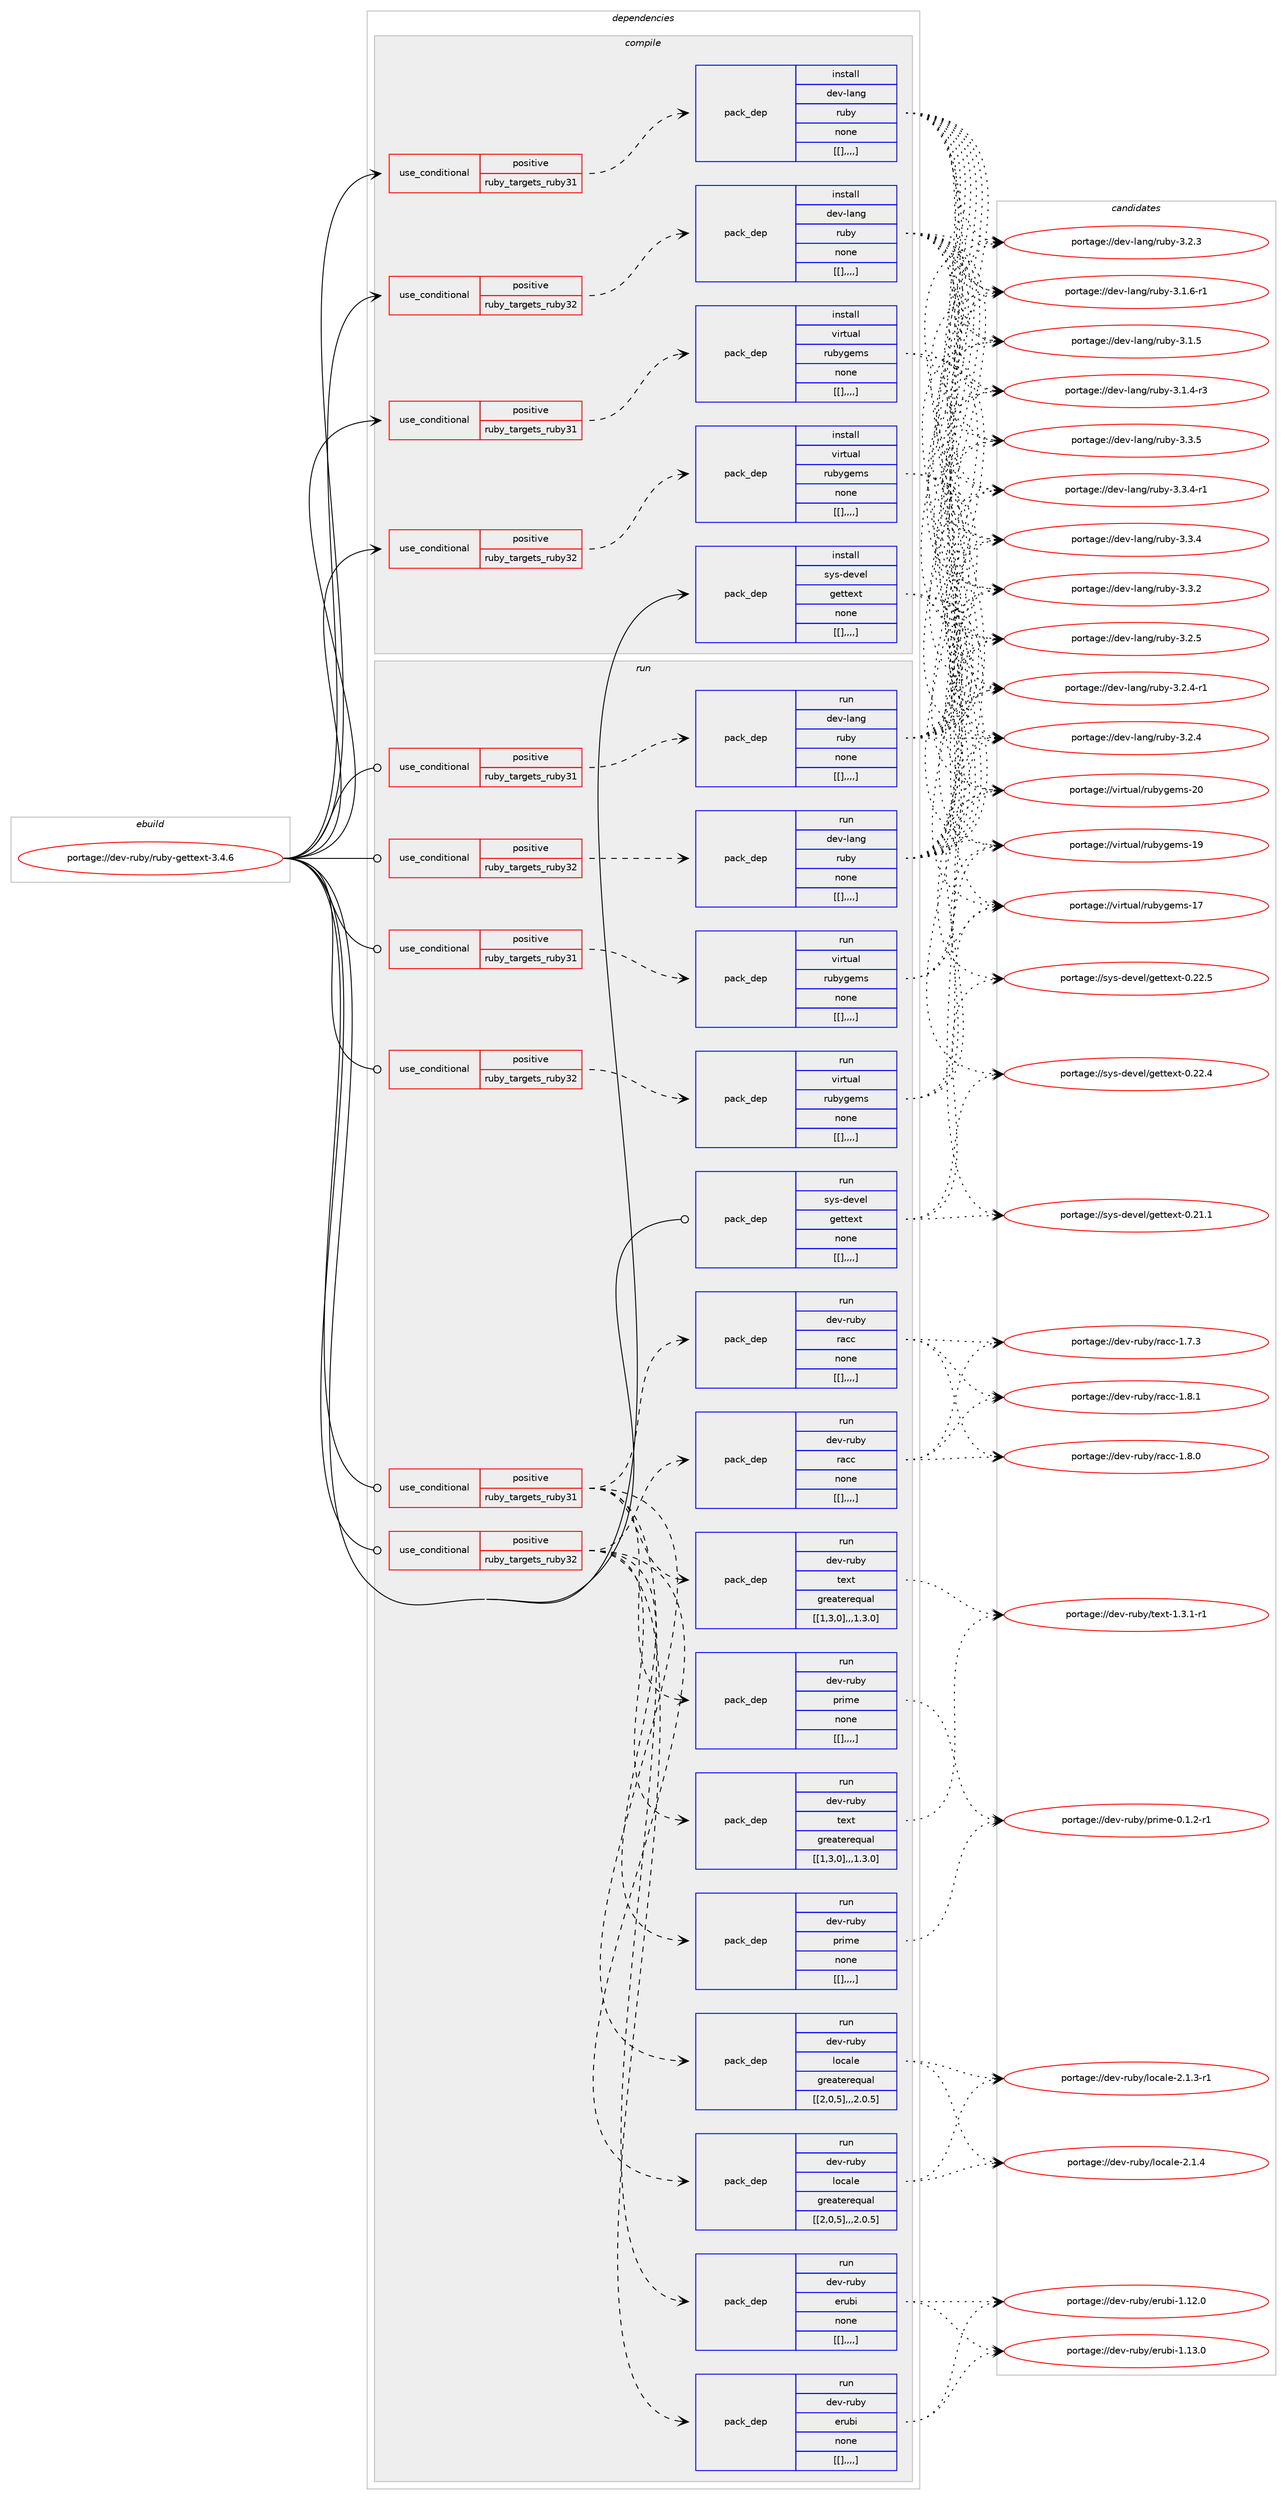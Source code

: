 digraph prolog {

# *************
# Graph options
# *************

newrank=true;
concentrate=true;
compound=true;
graph [rankdir=LR,fontname=Helvetica,fontsize=10,ranksep=1.5];#, ranksep=2.5, nodesep=0.2];
edge  [arrowhead=vee];
node  [fontname=Helvetica,fontsize=10];

# **********
# The ebuild
# **********

subgraph cluster_leftcol {
color=gray;
label=<<i>ebuild</i>>;
id [label="portage://dev-ruby/ruby-gettext-3.4.6", color=red, width=4, href="../dev-ruby/ruby-gettext-3.4.6.svg"];
}

# ****************
# The dependencies
# ****************

subgraph cluster_midcol {
color=gray;
label=<<i>dependencies</i>>;
subgraph cluster_compile {
fillcolor="#eeeeee";
style=filled;
label=<<i>compile</i>>;
subgraph cond57723 {
dependency205295 [label=<<TABLE BORDER="0" CELLBORDER="1" CELLSPACING="0" CELLPADDING="4"><TR><TD ROWSPAN="3" CELLPADDING="10">use_conditional</TD></TR><TR><TD>positive</TD></TR><TR><TD>ruby_targets_ruby31</TD></TR></TABLE>>, shape=none, color=red];
subgraph pack146192 {
dependency205296 [label=<<TABLE BORDER="0" CELLBORDER="1" CELLSPACING="0" CELLPADDING="4" WIDTH="220"><TR><TD ROWSPAN="6" CELLPADDING="30">pack_dep</TD></TR><TR><TD WIDTH="110">install</TD></TR><TR><TD>dev-lang</TD></TR><TR><TD>ruby</TD></TR><TR><TD>none</TD></TR><TR><TD>[[],,,,]</TD></TR></TABLE>>, shape=none, color=blue];
}
dependency205295:e -> dependency205296:w [weight=20,style="dashed",arrowhead="vee"];
}
id:e -> dependency205295:w [weight=20,style="solid",arrowhead="vee"];
subgraph cond57724 {
dependency205297 [label=<<TABLE BORDER="0" CELLBORDER="1" CELLSPACING="0" CELLPADDING="4"><TR><TD ROWSPAN="3" CELLPADDING="10">use_conditional</TD></TR><TR><TD>positive</TD></TR><TR><TD>ruby_targets_ruby31</TD></TR></TABLE>>, shape=none, color=red];
subgraph pack146193 {
dependency205298 [label=<<TABLE BORDER="0" CELLBORDER="1" CELLSPACING="0" CELLPADDING="4" WIDTH="220"><TR><TD ROWSPAN="6" CELLPADDING="30">pack_dep</TD></TR><TR><TD WIDTH="110">install</TD></TR><TR><TD>virtual</TD></TR><TR><TD>rubygems</TD></TR><TR><TD>none</TD></TR><TR><TD>[[],,,,]</TD></TR></TABLE>>, shape=none, color=blue];
}
dependency205297:e -> dependency205298:w [weight=20,style="dashed",arrowhead="vee"];
}
id:e -> dependency205297:w [weight=20,style="solid",arrowhead="vee"];
subgraph cond57725 {
dependency205299 [label=<<TABLE BORDER="0" CELLBORDER="1" CELLSPACING="0" CELLPADDING="4"><TR><TD ROWSPAN="3" CELLPADDING="10">use_conditional</TD></TR><TR><TD>positive</TD></TR><TR><TD>ruby_targets_ruby32</TD></TR></TABLE>>, shape=none, color=red];
subgraph pack146194 {
dependency205300 [label=<<TABLE BORDER="0" CELLBORDER="1" CELLSPACING="0" CELLPADDING="4" WIDTH="220"><TR><TD ROWSPAN="6" CELLPADDING="30">pack_dep</TD></TR><TR><TD WIDTH="110">install</TD></TR><TR><TD>dev-lang</TD></TR><TR><TD>ruby</TD></TR><TR><TD>none</TD></TR><TR><TD>[[],,,,]</TD></TR></TABLE>>, shape=none, color=blue];
}
dependency205299:e -> dependency205300:w [weight=20,style="dashed",arrowhead="vee"];
}
id:e -> dependency205299:w [weight=20,style="solid",arrowhead="vee"];
subgraph cond57726 {
dependency205301 [label=<<TABLE BORDER="0" CELLBORDER="1" CELLSPACING="0" CELLPADDING="4"><TR><TD ROWSPAN="3" CELLPADDING="10">use_conditional</TD></TR><TR><TD>positive</TD></TR><TR><TD>ruby_targets_ruby32</TD></TR></TABLE>>, shape=none, color=red];
subgraph pack146195 {
dependency205302 [label=<<TABLE BORDER="0" CELLBORDER="1" CELLSPACING="0" CELLPADDING="4" WIDTH="220"><TR><TD ROWSPAN="6" CELLPADDING="30">pack_dep</TD></TR><TR><TD WIDTH="110">install</TD></TR><TR><TD>virtual</TD></TR><TR><TD>rubygems</TD></TR><TR><TD>none</TD></TR><TR><TD>[[],,,,]</TD></TR></TABLE>>, shape=none, color=blue];
}
dependency205301:e -> dependency205302:w [weight=20,style="dashed",arrowhead="vee"];
}
id:e -> dependency205301:w [weight=20,style="solid",arrowhead="vee"];
subgraph pack146196 {
dependency205303 [label=<<TABLE BORDER="0" CELLBORDER="1" CELLSPACING="0" CELLPADDING="4" WIDTH="220"><TR><TD ROWSPAN="6" CELLPADDING="30">pack_dep</TD></TR><TR><TD WIDTH="110">install</TD></TR><TR><TD>sys-devel</TD></TR><TR><TD>gettext</TD></TR><TR><TD>none</TD></TR><TR><TD>[[],,,,]</TD></TR></TABLE>>, shape=none, color=blue];
}
id:e -> dependency205303:w [weight=20,style="solid",arrowhead="vee"];
}
subgraph cluster_compileandrun {
fillcolor="#eeeeee";
style=filled;
label=<<i>compile and run</i>>;
}
subgraph cluster_run {
fillcolor="#eeeeee";
style=filled;
label=<<i>run</i>>;
subgraph cond57727 {
dependency205304 [label=<<TABLE BORDER="0" CELLBORDER="1" CELLSPACING="0" CELLPADDING="4"><TR><TD ROWSPAN="3" CELLPADDING="10">use_conditional</TD></TR><TR><TD>positive</TD></TR><TR><TD>ruby_targets_ruby31</TD></TR></TABLE>>, shape=none, color=red];
subgraph pack146197 {
dependency205305 [label=<<TABLE BORDER="0" CELLBORDER="1" CELLSPACING="0" CELLPADDING="4" WIDTH="220"><TR><TD ROWSPAN="6" CELLPADDING="30">pack_dep</TD></TR><TR><TD WIDTH="110">run</TD></TR><TR><TD>dev-lang</TD></TR><TR><TD>ruby</TD></TR><TR><TD>none</TD></TR><TR><TD>[[],,,,]</TD></TR></TABLE>>, shape=none, color=blue];
}
dependency205304:e -> dependency205305:w [weight=20,style="dashed",arrowhead="vee"];
}
id:e -> dependency205304:w [weight=20,style="solid",arrowhead="odot"];
subgraph cond57728 {
dependency205306 [label=<<TABLE BORDER="0" CELLBORDER="1" CELLSPACING="0" CELLPADDING="4"><TR><TD ROWSPAN="3" CELLPADDING="10">use_conditional</TD></TR><TR><TD>positive</TD></TR><TR><TD>ruby_targets_ruby31</TD></TR></TABLE>>, shape=none, color=red];
subgraph pack146198 {
dependency205307 [label=<<TABLE BORDER="0" CELLBORDER="1" CELLSPACING="0" CELLPADDING="4" WIDTH="220"><TR><TD ROWSPAN="6" CELLPADDING="30">pack_dep</TD></TR><TR><TD WIDTH="110">run</TD></TR><TR><TD>dev-ruby</TD></TR><TR><TD>erubi</TD></TR><TR><TD>none</TD></TR><TR><TD>[[],,,,]</TD></TR></TABLE>>, shape=none, color=blue];
}
dependency205306:e -> dependency205307:w [weight=20,style="dashed",arrowhead="vee"];
subgraph pack146199 {
dependency205308 [label=<<TABLE BORDER="0" CELLBORDER="1" CELLSPACING="0" CELLPADDING="4" WIDTH="220"><TR><TD ROWSPAN="6" CELLPADDING="30">pack_dep</TD></TR><TR><TD WIDTH="110">run</TD></TR><TR><TD>dev-ruby</TD></TR><TR><TD>locale</TD></TR><TR><TD>greaterequal</TD></TR><TR><TD>[[2,0,5],,,2.0.5]</TD></TR></TABLE>>, shape=none, color=blue];
}
dependency205306:e -> dependency205308:w [weight=20,style="dashed",arrowhead="vee"];
subgraph pack146200 {
dependency205309 [label=<<TABLE BORDER="0" CELLBORDER="1" CELLSPACING="0" CELLPADDING="4" WIDTH="220"><TR><TD ROWSPAN="6" CELLPADDING="30">pack_dep</TD></TR><TR><TD WIDTH="110">run</TD></TR><TR><TD>dev-ruby</TD></TR><TR><TD>prime</TD></TR><TR><TD>none</TD></TR><TR><TD>[[],,,,]</TD></TR></TABLE>>, shape=none, color=blue];
}
dependency205306:e -> dependency205309:w [weight=20,style="dashed",arrowhead="vee"];
subgraph pack146201 {
dependency205310 [label=<<TABLE BORDER="0" CELLBORDER="1" CELLSPACING="0" CELLPADDING="4" WIDTH="220"><TR><TD ROWSPAN="6" CELLPADDING="30">pack_dep</TD></TR><TR><TD WIDTH="110">run</TD></TR><TR><TD>dev-ruby</TD></TR><TR><TD>racc</TD></TR><TR><TD>none</TD></TR><TR><TD>[[],,,,]</TD></TR></TABLE>>, shape=none, color=blue];
}
dependency205306:e -> dependency205310:w [weight=20,style="dashed",arrowhead="vee"];
subgraph pack146202 {
dependency205311 [label=<<TABLE BORDER="0" CELLBORDER="1" CELLSPACING="0" CELLPADDING="4" WIDTH="220"><TR><TD ROWSPAN="6" CELLPADDING="30">pack_dep</TD></TR><TR><TD WIDTH="110">run</TD></TR><TR><TD>dev-ruby</TD></TR><TR><TD>text</TD></TR><TR><TD>greaterequal</TD></TR><TR><TD>[[1,3,0],,,1.3.0]</TD></TR></TABLE>>, shape=none, color=blue];
}
dependency205306:e -> dependency205311:w [weight=20,style="dashed",arrowhead="vee"];
}
id:e -> dependency205306:w [weight=20,style="solid",arrowhead="odot"];
subgraph cond57729 {
dependency205312 [label=<<TABLE BORDER="0" CELLBORDER="1" CELLSPACING="0" CELLPADDING="4"><TR><TD ROWSPAN="3" CELLPADDING="10">use_conditional</TD></TR><TR><TD>positive</TD></TR><TR><TD>ruby_targets_ruby31</TD></TR></TABLE>>, shape=none, color=red];
subgraph pack146203 {
dependency205313 [label=<<TABLE BORDER="0" CELLBORDER="1" CELLSPACING="0" CELLPADDING="4" WIDTH="220"><TR><TD ROWSPAN="6" CELLPADDING="30">pack_dep</TD></TR><TR><TD WIDTH="110">run</TD></TR><TR><TD>virtual</TD></TR><TR><TD>rubygems</TD></TR><TR><TD>none</TD></TR><TR><TD>[[],,,,]</TD></TR></TABLE>>, shape=none, color=blue];
}
dependency205312:e -> dependency205313:w [weight=20,style="dashed",arrowhead="vee"];
}
id:e -> dependency205312:w [weight=20,style="solid",arrowhead="odot"];
subgraph cond57730 {
dependency205314 [label=<<TABLE BORDER="0" CELLBORDER="1" CELLSPACING="0" CELLPADDING="4"><TR><TD ROWSPAN="3" CELLPADDING="10">use_conditional</TD></TR><TR><TD>positive</TD></TR><TR><TD>ruby_targets_ruby32</TD></TR></TABLE>>, shape=none, color=red];
subgraph pack146204 {
dependency205315 [label=<<TABLE BORDER="0" CELLBORDER="1" CELLSPACING="0" CELLPADDING="4" WIDTH="220"><TR><TD ROWSPAN="6" CELLPADDING="30">pack_dep</TD></TR><TR><TD WIDTH="110">run</TD></TR><TR><TD>dev-lang</TD></TR><TR><TD>ruby</TD></TR><TR><TD>none</TD></TR><TR><TD>[[],,,,]</TD></TR></TABLE>>, shape=none, color=blue];
}
dependency205314:e -> dependency205315:w [weight=20,style="dashed",arrowhead="vee"];
}
id:e -> dependency205314:w [weight=20,style="solid",arrowhead="odot"];
subgraph cond57731 {
dependency205316 [label=<<TABLE BORDER="0" CELLBORDER="1" CELLSPACING="0" CELLPADDING="4"><TR><TD ROWSPAN="3" CELLPADDING="10">use_conditional</TD></TR><TR><TD>positive</TD></TR><TR><TD>ruby_targets_ruby32</TD></TR></TABLE>>, shape=none, color=red];
subgraph pack146205 {
dependency205317 [label=<<TABLE BORDER="0" CELLBORDER="1" CELLSPACING="0" CELLPADDING="4" WIDTH="220"><TR><TD ROWSPAN="6" CELLPADDING="30">pack_dep</TD></TR><TR><TD WIDTH="110">run</TD></TR><TR><TD>dev-ruby</TD></TR><TR><TD>erubi</TD></TR><TR><TD>none</TD></TR><TR><TD>[[],,,,]</TD></TR></TABLE>>, shape=none, color=blue];
}
dependency205316:e -> dependency205317:w [weight=20,style="dashed",arrowhead="vee"];
subgraph pack146206 {
dependency205318 [label=<<TABLE BORDER="0" CELLBORDER="1" CELLSPACING="0" CELLPADDING="4" WIDTH="220"><TR><TD ROWSPAN="6" CELLPADDING="30">pack_dep</TD></TR><TR><TD WIDTH="110">run</TD></TR><TR><TD>dev-ruby</TD></TR><TR><TD>locale</TD></TR><TR><TD>greaterequal</TD></TR><TR><TD>[[2,0,5],,,2.0.5]</TD></TR></TABLE>>, shape=none, color=blue];
}
dependency205316:e -> dependency205318:w [weight=20,style="dashed",arrowhead="vee"];
subgraph pack146207 {
dependency205319 [label=<<TABLE BORDER="0" CELLBORDER="1" CELLSPACING="0" CELLPADDING="4" WIDTH="220"><TR><TD ROWSPAN="6" CELLPADDING="30">pack_dep</TD></TR><TR><TD WIDTH="110">run</TD></TR><TR><TD>dev-ruby</TD></TR><TR><TD>prime</TD></TR><TR><TD>none</TD></TR><TR><TD>[[],,,,]</TD></TR></TABLE>>, shape=none, color=blue];
}
dependency205316:e -> dependency205319:w [weight=20,style="dashed",arrowhead="vee"];
subgraph pack146208 {
dependency205320 [label=<<TABLE BORDER="0" CELLBORDER="1" CELLSPACING="0" CELLPADDING="4" WIDTH="220"><TR><TD ROWSPAN="6" CELLPADDING="30">pack_dep</TD></TR><TR><TD WIDTH="110">run</TD></TR><TR><TD>dev-ruby</TD></TR><TR><TD>racc</TD></TR><TR><TD>none</TD></TR><TR><TD>[[],,,,]</TD></TR></TABLE>>, shape=none, color=blue];
}
dependency205316:e -> dependency205320:w [weight=20,style="dashed",arrowhead="vee"];
subgraph pack146209 {
dependency205321 [label=<<TABLE BORDER="0" CELLBORDER="1" CELLSPACING="0" CELLPADDING="4" WIDTH="220"><TR><TD ROWSPAN="6" CELLPADDING="30">pack_dep</TD></TR><TR><TD WIDTH="110">run</TD></TR><TR><TD>dev-ruby</TD></TR><TR><TD>text</TD></TR><TR><TD>greaterequal</TD></TR><TR><TD>[[1,3,0],,,1.3.0]</TD></TR></TABLE>>, shape=none, color=blue];
}
dependency205316:e -> dependency205321:w [weight=20,style="dashed",arrowhead="vee"];
}
id:e -> dependency205316:w [weight=20,style="solid",arrowhead="odot"];
subgraph cond57732 {
dependency205322 [label=<<TABLE BORDER="0" CELLBORDER="1" CELLSPACING="0" CELLPADDING="4"><TR><TD ROWSPAN="3" CELLPADDING="10">use_conditional</TD></TR><TR><TD>positive</TD></TR><TR><TD>ruby_targets_ruby32</TD></TR></TABLE>>, shape=none, color=red];
subgraph pack146210 {
dependency205323 [label=<<TABLE BORDER="0" CELLBORDER="1" CELLSPACING="0" CELLPADDING="4" WIDTH="220"><TR><TD ROWSPAN="6" CELLPADDING="30">pack_dep</TD></TR><TR><TD WIDTH="110">run</TD></TR><TR><TD>virtual</TD></TR><TR><TD>rubygems</TD></TR><TR><TD>none</TD></TR><TR><TD>[[],,,,]</TD></TR></TABLE>>, shape=none, color=blue];
}
dependency205322:e -> dependency205323:w [weight=20,style="dashed",arrowhead="vee"];
}
id:e -> dependency205322:w [weight=20,style="solid",arrowhead="odot"];
subgraph pack146211 {
dependency205324 [label=<<TABLE BORDER="0" CELLBORDER="1" CELLSPACING="0" CELLPADDING="4" WIDTH="220"><TR><TD ROWSPAN="6" CELLPADDING="30">pack_dep</TD></TR><TR><TD WIDTH="110">run</TD></TR><TR><TD>sys-devel</TD></TR><TR><TD>gettext</TD></TR><TR><TD>none</TD></TR><TR><TD>[[],,,,]</TD></TR></TABLE>>, shape=none, color=blue];
}
id:e -> dependency205324:w [weight=20,style="solid",arrowhead="odot"];
}
}

# **************
# The candidates
# **************

subgraph cluster_choices {
rank=same;
color=gray;
label=<<i>candidates</i>>;

subgraph choice146192 {
color=black;
nodesep=1;
choice10010111845108971101034711411798121455146514653 [label="portage://dev-lang/ruby-3.3.5", color=red, width=4,href="../dev-lang/ruby-3.3.5.svg"];
choice100101118451089711010347114117981214551465146524511449 [label="portage://dev-lang/ruby-3.3.4-r1", color=red, width=4,href="../dev-lang/ruby-3.3.4-r1.svg"];
choice10010111845108971101034711411798121455146514652 [label="portage://dev-lang/ruby-3.3.4", color=red, width=4,href="../dev-lang/ruby-3.3.4.svg"];
choice10010111845108971101034711411798121455146514650 [label="portage://dev-lang/ruby-3.3.2", color=red, width=4,href="../dev-lang/ruby-3.3.2.svg"];
choice10010111845108971101034711411798121455146504653 [label="portage://dev-lang/ruby-3.2.5", color=red, width=4,href="../dev-lang/ruby-3.2.5.svg"];
choice100101118451089711010347114117981214551465046524511449 [label="portage://dev-lang/ruby-3.2.4-r1", color=red, width=4,href="../dev-lang/ruby-3.2.4-r1.svg"];
choice10010111845108971101034711411798121455146504652 [label="portage://dev-lang/ruby-3.2.4", color=red, width=4,href="../dev-lang/ruby-3.2.4.svg"];
choice10010111845108971101034711411798121455146504651 [label="portage://dev-lang/ruby-3.2.3", color=red, width=4,href="../dev-lang/ruby-3.2.3.svg"];
choice100101118451089711010347114117981214551464946544511449 [label="portage://dev-lang/ruby-3.1.6-r1", color=red, width=4,href="../dev-lang/ruby-3.1.6-r1.svg"];
choice10010111845108971101034711411798121455146494653 [label="portage://dev-lang/ruby-3.1.5", color=red, width=4,href="../dev-lang/ruby-3.1.5.svg"];
choice100101118451089711010347114117981214551464946524511451 [label="portage://dev-lang/ruby-3.1.4-r3", color=red, width=4,href="../dev-lang/ruby-3.1.4-r3.svg"];
dependency205296:e -> choice10010111845108971101034711411798121455146514653:w [style=dotted,weight="100"];
dependency205296:e -> choice100101118451089711010347114117981214551465146524511449:w [style=dotted,weight="100"];
dependency205296:e -> choice10010111845108971101034711411798121455146514652:w [style=dotted,weight="100"];
dependency205296:e -> choice10010111845108971101034711411798121455146514650:w [style=dotted,weight="100"];
dependency205296:e -> choice10010111845108971101034711411798121455146504653:w [style=dotted,weight="100"];
dependency205296:e -> choice100101118451089711010347114117981214551465046524511449:w [style=dotted,weight="100"];
dependency205296:e -> choice10010111845108971101034711411798121455146504652:w [style=dotted,weight="100"];
dependency205296:e -> choice10010111845108971101034711411798121455146504651:w [style=dotted,weight="100"];
dependency205296:e -> choice100101118451089711010347114117981214551464946544511449:w [style=dotted,weight="100"];
dependency205296:e -> choice10010111845108971101034711411798121455146494653:w [style=dotted,weight="100"];
dependency205296:e -> choice100101118451089711010347114117981214551464946524511451:w [style=dotted,weight="100"];
}
subgraph choice146193 {
color=black;
nodesep=1;
choice118105114116117971084711411798121103101109115455048 [label="portage://virtual/rubygems-20", color=red, width=4,href="../virtual/rubygems-20.svg"];
choice118105114116117971084711411798121103101109115454957 [label="portage://virtual/rubygems-19", color=red, width=4,href="../virtual/rubygems-19.svg"];
choice118105114116117971084711411798121103101109115454955 [label="portage://virtual/rubygems-17", color=red, width=4,href="../virtual/rubygems-17.svg"];
dependency205298:e -> choice118105114116117971084711411798121103101109115455048:w [style=dotted,weight="100"];
dependency205298:e -> choice118105114116117971084711411798121103101109115454957:w [style=dotted,weight="100"];
dependency205298:e -> choice118105114116117971084711411798121103101109115454955:w [style=dotted,weight="100"];
}
subgraph choice146194 {
color=black;
nodesep=1;
choice10010111845108971101034711411798121455146514653 [label="portage://dev-lang/ruby-3.3.5", color=red, width=4,href="../dev-lang/ruby-3.3.5.svg"];
choice100101118451089711010347114117981214551465146524511449 [label="portage://dev-lang/ruby-3.3.4-r1", color=red, width=4,href="../dev-lang/ruby-3.3.4-r1.svg"];
choice10010111845108971101034711411798121455146514652 [label="portage://dev-lang/ruby-3.3.4", color=red, width=4,href="../dev-lang/ruby-3.3.4.svg"];
choice10010111845108971101034711411798121455146514650 [label="portage://dev-lang/ruby-3.3.2", color=red, width=4,href="../dev-lang/ruby-3.3.2.svg"];
choice10010111845108971101034711411798121455146504653 [label="portage://dev-lang/ruby-3.2.5", color=red, width=4,href="../dev-lang/ruby-3.2.5.svg"];
choice100101118451089711010347114117981214551465046524511449 [label="portage://dev-lang/ruby-3.2.4-r1", color=red, width=4,href="../dev-lang/ruby-3.2.4-r1.svg"];
choice10010111845108971101034711411798121455146504652 [label="portage://dev-lang/ruby-3.2.4", color=red, width=4,href="../dev-lang/ruby-3.2.4.svg"];
choice10010111845108971101034711411798121455146504651 [label="portage://dev-lang/ruby-3.2.3", color=red, width=4,href="../dev-lang/ruby-3.2.3.svg"];
choice100101118451089711010347114117981214551464946544511449 [label="portage://dev-lang/ruby-3.1.6-r1", color=red, width=4,href="../dev-lang/ruby-3.1.6-r1.svg"];
choice10010111845108971101034711411798121455146494653 [label="portage://dev-lang/ruby-3.1.5", color=red, width=4,href="../dev-lang/ruby-3.1.5.svg"];
choice100101118451089711010347114117981214551464946524511451 [label="portage://dev-lang/ruby-3.1.4-r3", color=red, width=4,href="../dev-lang/ruby-3.1.4-r3.svg"];
dependency205300:e -> choice10010111845108971101034711411798121455146514653:w [style=dotted,weight="100"];
dependency205300:e -> choice100101118451089711010347114117981214551465146524511449:w [style=dotted,weight="100"];
dependency205300:e -> choice10010111845108971101034711411798121455146514652:w [style=dotted,weight="100"];
dependency205300:e -> choice10010111845108971101034711411798121455146514650:w [style=dotted,weight="100"];
dependency205300:e -> choice10010111845108971101034711411798121455146504653:w [style=dotted,weight="100"];
dependency205300:e -> choice100101118451089711010347114117981214551465046524511449:w [style=dotted,weight="100"];
dependency205300:e -> choice10010111845108971101034711411798121455146504652:w [style=dotted,weight="100"];
dependency205300:e -> choice10010111845108971101034711411798121455146504651:w [style=dotted,weight="100"];
dependency205300:e -> choice100101118451089711010347114117981214551464946544511449:w [style=dotted,weight="100"];
dependency205300:e -> choice10010111845108971101034711411798121455146494653:w [style=dotted,weight="100"];
dependency205300:e -> choice100101118451089711010347114117981214551464946524511451:w [style=dotted,weight="100"];
}
subgraph choice146195 {
color=black;
nodesep=1;
choice118105114116117971084711411798121103101109115455048 [label="portage://virtual/rubygems-20", color=red, width=4,href="../virtual/rubygems-20.svg"];
choice118105114116117971084711411798121103101109115454957 [label="portage://virtual/rubygems-19", color=red, width=4,href="../virtual/rubygems-19.svg"];
choice118105114116117971084711411798121103101109115454955 [label="portage://virtual/rubygems-17", color=red, width=4,href="../virtual/rubygems-17.svg"];
dependency205302:e -> choice118105114116117971084711411798121103101109115455048:w [style=dotted,weight="100"];
dependency205302:e -> choice118105114116117971084711411798121103101109115454957:w [style=dotted,weight="100"];
dependency205302:e -> choice118105114116117971084711411798121103101109115454955:w [style=dotted,weight="100"];
}
subgraph choice146196 {
color=black;
nodesep=1;
choice115121115451001011181011084710310111611610112011645484650504653 [label="portage://sys-devel/gettext-0.22.5", color=red, width=4,href="../sys-devel/gettext-0.22.5.svg"];
choice115121115451001011181011084710310111611610112011645484650504652 [label="portage://sys-devel/gettext-0.22.4", color=red, width=4,href="../sys-devel/gettext-0.22.4.svg"];
choice115121115451001011181011084710310111611610112011645484650494649 [label="portage://sys-devel/gettext-0.21.1", color=red, width=4,href="../sys-devel/gettext-0.21.1.svg"];
dependency205303:e -> choice115121115451001011181011084710310111611610112011645484650504653:w [style=dotted,weight="100"];
dependency205303:e -> choice115121115451001011181011084710310111611610112011645484650504652:w [style=dotted,weight="100"];
dependency205303:e -> choice115121115451001011181011084710310111611610112011645484650494649:w [style=dotted,weight="100"];
}
subgraph choice146197 {
color=black;
nodesep=1;
choice10010111845108971101034711411798121455146514653 [label="portage://dev-lang/ruby-3.3.5", color=red, width=4,href="../dev-lang/ruby-3.3.5.svg"];
choice100101118451089711010347114117981214551465146524511449 [label="portage://dev-lang/ruby-3.3.4-r1", color=red, width=4,href="../dev-lang/ruby-3.3.4-r1.svg"];
choice10010111845108971101034711411798121455146514652 [label="portage://dev-lang/ruby-3.3.4", color=red, width=4,href="../dev-lang/ruby-3.3.4.svg"];
choice10010111845108971101034711411798121455146514650 [label="portage://dev-lang/ruby-3.3.2", color=red, width=4,href="../dev-lang/ruby-3.3.2.svg"];
choice10010111845108971101034711411798121455146504653 [label="portage://dev-lang/ruby-3.2.5", color=red, width=4,href="../dev-lang/ruby-3.2.5.svg"];
choice100101118451089711010347114117981214551465046524511449 [label="portage://dev-lang/ruby-3.2.4-r1", color=red, width=4,href="../dev-lang/ruby-3.2.4-r1.svg"];
choice10010111845108971101034711411798121455146504652 [label="portage://dev-lang/ruby-3.2.4", color=red, width=4,href="../dev-lang/ruby-3.2.4.svg"];
choice10010111845108971101034711411798121455146504651 [label="portage://dev-lang/ruby-3.2.3", color=red, width=4,href="../dev-lang/ruby-3.2.3.svg"];
choice100101118451089711010347114117981214551464946544511449 [label="portage://dev-lang/ruby-3.1.6-r1", color=red, width=4,href="../dev-lang/ruby-3.1.6-r1.svg"];
choice10010111845108971101034711411798121455146494653 [label="portage://dev-lang/ruby-3.1.5", color=red, width=4,href="../dev-lang/ruby-3.1.5.svg"];
choice100101118451089711010347114117981214551464946524511451 [label="portage://dev-lang/ruby-3.1.4-r3", color=red, width=4,href="../dev-lang/ruby-3.1.4-r3.svg"];
dependency205305:e -> choice10010111845108971101034711411798121455146514653:w [style=dotted,weight="100"];
dependency205305:e -> choice100101118451089711010347114117981214551465146524511449:w [style=dotted,weight="100"];
dependency205305:e -> choice10010111845108971101034711411798121455146514652:w [style=dotted,weight="100"];
dependency205305:e -> choice10010111845108971101034711411798121455146514650:w [style=dotted,weight="100"];
dependency205305:e -> choice10010111845108971101034711411798121455146504653:w [style=dotted,weight="100"];
dependency205305:e -> choice100101118451089711010347114117981214551465046524511449:w [style=dotted,weight="100"];
dependency205305:e -> choice10010111845108971101034711411798121455146504652:w [style=dotted,weight="100"];
dependency205305:e -> choice10010111845108971101034711411798121455146504651:w [style=dotted,weight="100"];
dependency205305:e -> choice100101118451089711010347114117981214551464946544511449:w [style=dotted,weight="100"];
dependency205305:e -> choice10010111845108971101034711411798121455146494653:w [style=dotted,weight="100"];
dependency205305:e -> choice100101118451089711010347114117981214551464946524511451:w [style=dotted,weight="100"];
}
subgraph choice146198 {
color=black;
nodesep=1;
choice1001011184511411798121471011141179810545494649514648 [label="portage://dev-ruby/erubi-1.13.0", color=red, width=4,href="../dev-ruby/erubi-1.13.0.svg"];
choice1001011184511411798121471011141179810545494649504648 [label="portage://dev-ruby/erubi-1.12.0", color=red, width=4,href="../dev-ruby/erubi-1.12.0.svg"];
dependency205307:e -> choice1001011184511411798121471011141179810545494649514648:w [style=dotted,weight="100"];
dependency205307:e -> choice1001011184511411798121471011141179810545494649504648:w [style=dotted,weight="100"];
}
subgraph choice146199 {
color=black;
nodesep=1;
choice1001011184511411798121471081119997108101455046494652 [label="portage://dev-ruby/locale-2.1.4", color=red, width=4,href="../dev-ruby/locale-2.1.4.svg"];
choice10010111845114117981214710811199971081014550464946514511449 [label="portage://dev-ruby/locale-2.1.3-r1", color=red, width=4,href="../dev-ruby/locale-2.1.3-r1.svg"];
dependency205308:e -> choice1001011184511411798121471081119997108101455046494652:w [style=dotted,weight="100"];
dependency205308:e -> choice10010111845114117981214710811199971081014550464946514511449:w [style=dotted,weight="100"];
}
subgraph choice146200 {
color=black;
nodesep=1;
choice1001011184511411798121471121141051091014548464946504511449 [label="portage://dev-ruby/prime-0.1.2-r1", color=red, width=4,href="../dev-ruby/prime-0.1.2-r1.svg"];
dependency205309:e -> choice1001011184511411798121471121141051091014548464946504511449:w [style=dotted,weight="100"];
}
subgraph choice146201 {
color=black;
nodesep=1;
choice100101118451141179812147114979999454946564649 [label="portage://dev-ruby/racc-1.8.1", color=red, width=4,href="../dev-ruby/racc-1.8.1.svg"];
choice100101118451141179812147114979999454946564648 [label="portage://dev-ruby/racc-1.8.0", color=red, width=4,href="../dev-ruby/racc-1.8.0.svg"];
choice100101118451141179812147114979999454946554651 [label="portage://dev-ruby/racc-1.7.3", color=red, width=4,href="../dev-ruby/racc-1.7.3.svg"];
dependency205310:e -> choice100101118451141179812147114979999454946564649:w [style=dotted,weight="100"];
dependency205310:e -> choice100101118451141179812147114979999454946564648:w [style=dotted,weight="100"];
dependency205310:e -> choice100101118451141179812147114979999454946554651:w [style=dotted,weight="100"];
}
subgraph choice146202 {
color=black;
nodesep=1;
choice1001011184511411798121471161011201164549465146494511449 [label="portage://dev-ruby/text-1.3.1-r1", color=red, width=4,href="../dev-ruby/text-1.3.1-r1.svg"];
dependency205311:e -> choice1001011184511411798121471161011201164549465146494511449:w [style=dotted,weight="100"];
}
subgraph choice146203 {
color=black;
nodesep=1;
choice118105114116117971084711411798121103101109115455048 [label="portage://virtual/rubygems-20", color=red, width=4,href="../virtual/rubygems-20.svg"];
choice118105114116117971084711411798121103101109115454957 [label="portage://virtual/rubygems-19", color=red, width=4,href="../virtual/rubygems-19.svg"];
choice118105114116117971084711411798121103101109115454955 [label="portage://virtual/rubygems-17", color=red, width=4,href="../virtual/rubygems-17.svg"];
dependency205313:e -> choice118105114116117971084711411798121103101109115455048:w [style=dotted,weight="100"];
dependency205313:e -> choice118105114116117971084711411798121103101109115454957:w [style=dotted,weight="100"];
dependency205313:e -> choice118105114116117971084711411798121103101109115454955:w [style=dotted,weight="100"];
}
subgraph choice146204 {
color=black;
nodesep=1;
choice10010111845108971101034711411798121455146514653 [label="portage://dev-lang/ruby-3.3.5", color=red, width=4,href="../dev-lang/ruby-3.3.5.svg"];
choice100101118451089711010347114117981214551465146524511449 [label="portage://dev-lang/ruby-3.3.4-r1", color=red, width=4,href="../dev-lang/ruby-3.3.4-r1.svg"];
choice10010111845108971101034711411798121455146514652 [label="portage://dev-lang/ruby-3.3.4", color=red, width=4,href="../dev-lang/ruby-3.3.4.svg"];
choice10010111845108971101034711411798121455146514650 [label="portage://dev-lang/ruby-3.3.2", color=red, width=4,href="../dev-lang/ruby-3.3.2.svg"];
choice10010111845108971101034711411798121455146504653 [label="portage://dev-lang/ruby-3.2.5", color=red, width=4,href="../dev-lang/ruby-3.2.5.svg"];
choice100101118451089711010347114117981214551465046524511449 [label="portage://dev-lang/ruby-3.2.4-r1", color=red, width=4,href="../dev-lang/ruby-3.2.4-r1.svg"];
choice10010111845108971101034711411798121455146504652 [label="portage://dev-lang/ruby-3.2.4", color=red, width=4,href="../dev-lang/ruby-3.2.4.svg"];
choice10010111845108971101034711411798121455146504651 [label="portage://dev-lang/ruby-3.2.3", color=red, width=4,href="../dev-lang/ruby-3.2.3.svg"];
choice100101118451089711010347114117981214551464946544511449 [label="portage://dev-lang/ruby-3.1.6-r1", color=red, width=4,href="../dev-lang/ruby-3.1.6-r1.svg"];
choice10010111845108971101034711411798121455146494653 [label="portage://dev-lang/ruby-3.1.5", color=red, width=4,href="../dev-lang/ruby-3.1.5.svg"];
choice100101118451089711010347114117981214551464946524511451 [label="portage://dev-lang/ruby-3.1.4-r3", color=red, width=4,href="../dev-lang/ruby-3.1.4-r3.svg"];
dependency205315:e -> choice10010111845108971101034711411798121455146514653:w [style=dotted,weight="100"];
dependency205315:e -> choice100101118451089711010347114117981214551465146524511449:w [style=dotted,weight="100"];
dependency205315:e -> choice10010111845108971101034711411798121455146514652:w [style=dotted,weight="100"];
dependency205315:e -> choice10010111845108971101034711411798121455146514650:w [style=dotted,weight="100"];
dependency205315:e -> choice10010111845108971101034711411798121455146504653:w [style=dotted,weight="100"];
dependency205315:e -> choice100101118451089711010347114117981214551465046524511449:w [style=dotted,weight="100"];
dependency205315:e -> choice10010111845108971101034711411798121455146504652:w [style=dotted,weight="100"];
dependency205315:e -> choice10010111845108971101034711411798121455146504651:w [style=dotted,weight="100"];
dependency205315:e -> choice100101118451089711010347114117981214551464946544511449:w [style=dotted,weight="100"];
dependency205315:e -> choice10010111845108971101034711411798121455146494653:w [style=dotted,weight="100"];
dependency205315:e -> choice100101118451089711010347114117981214551464946524511451:w [style=dotted,weight="100"];
}
subgraph choice146205 {
color=black;
nodesep=1;
choice1001011184511411798121471011141179810545494649514648 [label="portage://dev-ruby/erubi-1.13.0", color=red, width=4,href="../dev-ruby/erubi-1.13.0.svg"];
choice1001011184511411798121471011141179810545494649504648 [label="portage://dev-ruby/erubi-1.12.0", color=red, width=4,href="../dev-ruby/erubi-1.12.0.svg"];
dependency205317:e -> choice1001011184511411798121471011141179810545494649514648:w [style=dotted,weight="100"];
dependency205317:e -> choice1001011184511411798121471011141179810545494649504648:w [style=dotted,weight="100"];
}
subgraph choice146206 {
color=black;
nodesep=1;
choice1001011184511411798121471081119997108101455046494652 [label="portage://dev-ruby/locale-2.1.4", color=red, width=4,href="../dev-ruby/locale-2.1.4.svg"];
choice10010111845114117981214710811199971081014550464946514511449 [label="portage://dev-ruby/locale-2.1.3-r1", color=red, width=4,href="../dev-ruby/locale-2.1.3-r1.svg"];
dependency205318:e -> choice1001011184511411798121471081119997108101455046494652:w [style=dotted,weight="100"];
dependency205318:e -> choice10010111845114117981214710811199971081014550464946514511449:w [style=dotted,weight="100"];
}
subgraph choice146207 {
color=black;
nodesep=1;
choice1001011184511411798121471121141051091014548464946504511449 [label="portage://dev-ruby/prime-0.1.2-r1", color=red, width=4,href="../dev-ruby/prime-0.1.2-r1.svg"];
dependency205319:e -> choice1001011184511411798121471121141051091014548464946504511449:w [style=dotted,weight="100"];
}
subgraph choice146208 {
color=black;
nodesep=1;
choice100101118451141179812147114979999454946564649 [label="portage://dev-ruby/racc-1.8.1", color=red, width=4,href="../dev-ruby/racc-1.8.1.svg"];
choice100101118451141179812147114979999454946564648 [label="portage://dev-ruby/racc-1.8.0", color=red, width=4,href="../dev-ruby/racc-1.8.0.svg"];
choice100101118451141179812147114979999454946554651 [label="portage://dev-ruby/racc-1.7.3", color=red, width=4,href="../dev-ruby/racc-1.7.3.svg"];
dependency205320:e -> choice100101118451141179812147114979999454946564649:w [style=dotted,weight="100"];
dependency205320:e -> choice100101118451141179812147114979999454946564648:w [style=dotted,weight="100"];
dependency205320:e -> choice100101118451141179812147114979999454946554651:w [style=dotted,weight="100"];
}
subgraph choice146209 {
color=black;
nodesep=1;
choice1001011184511411798121471161011201164549465146494511449 [label="portage://dev-ruby/text-1.3.1-r1", color=red, width=4,href="../dev-ruby/text-1.3.1-r1.svg"];
dependency205321:e -> choice1001011184511411798121471161011201164549465146494511449:w [style=dotted,weight="100"];
}
subgraph choice146210 {
color=black;
nodesep=1;
choice118105114116117971084711411798121103101109115455048 [label="portage://virtual/rubygems-20", color=red, width=4,href="../virtual/rubygems-20.svg"];
choice118105114116117971084711411798121103101109115454957 [label="portage://virtual/rubygems-19", color=red, width=4,href="../virtual/rubygems-19.svg"];
choice118105114116117971084711411798121103101109115454955 [label="portage://virtual/rubygems-17", color=red, width=4,href="../virtual/rubygems-17.svg"];
dependency205323:e -> choice118105114116117971084711411798121103101109115455048:w [style=dotted,weight="100"];
dependency205323:e -> choice118105114116117971084711411798121103101109115454957:w [style=dotted,weight="100"];
dependency205323:e -> choice118105114116117971084711411798121103101109115454955:w [style=dotted,weight="100"];
}
subgraph choice146211 {
color=black;
nodesep=1;
choice115121115451001011181011084710310111611610112011645484650504653 [label="portage://sys-devel/gettext-0.22.5", color=red, width=4,href="../sys-devel/gettext-0.22.5.svg"];
choice115121115451001011181011084710310111611610112011645484650504652 [label="portage://sys-devel/gettext-0.22.4", color=red, width=4,href="../sys-devel/gettext-0.22.4.svg"];
choice115121115451001011181011084710310111611610112011645484650494649 [label="portage://sys-devel/gettext-0.21.1", color=red, width=4,href="../sys-devel/gettext-0.21.1.svg"];
dependency205324:e -> choice115121115451001011181011084710310111611610112011645484650504653:w [style=dotted,weight="100"];
dependency205324:e -> choice115121115451001011181011084710310111611610112011645484650504652:w [style=dotted,weight="100"];
dependency205324:e -> choice115121115451001011181011084710310111611610112011645484650494649:w [style=dotted,weight="100"];
}
}

}
